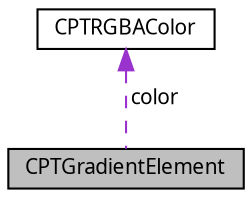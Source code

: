 digraph G
{
  bgcolor="transparent";
  edge [fontname="Lucinda Grande",fontsize="10",labelfontname="Lucinda Grande",labelfontsize="10"];
  node [fontname="Lucinda Grande",fontsize="10",shape=record];
  Node1 [label="CPTGradientElement",height=0.2,width=0.4,color="black", fillcolor="grey75", style="filled" fontcolor="black"];
  Node2 -> Node1 [dir="back",color="darkorchid3",fontsize="10",style="dashed",label=" color" ,fontname="Lucinda Grande"];
  Node2 [label="CPTRGBAColor",height=0.2,width=0.4,color="black",URL="$struct_c_p_t_r_g_b_a_color.html",tooltip="RGBA color for gradients."];
}
